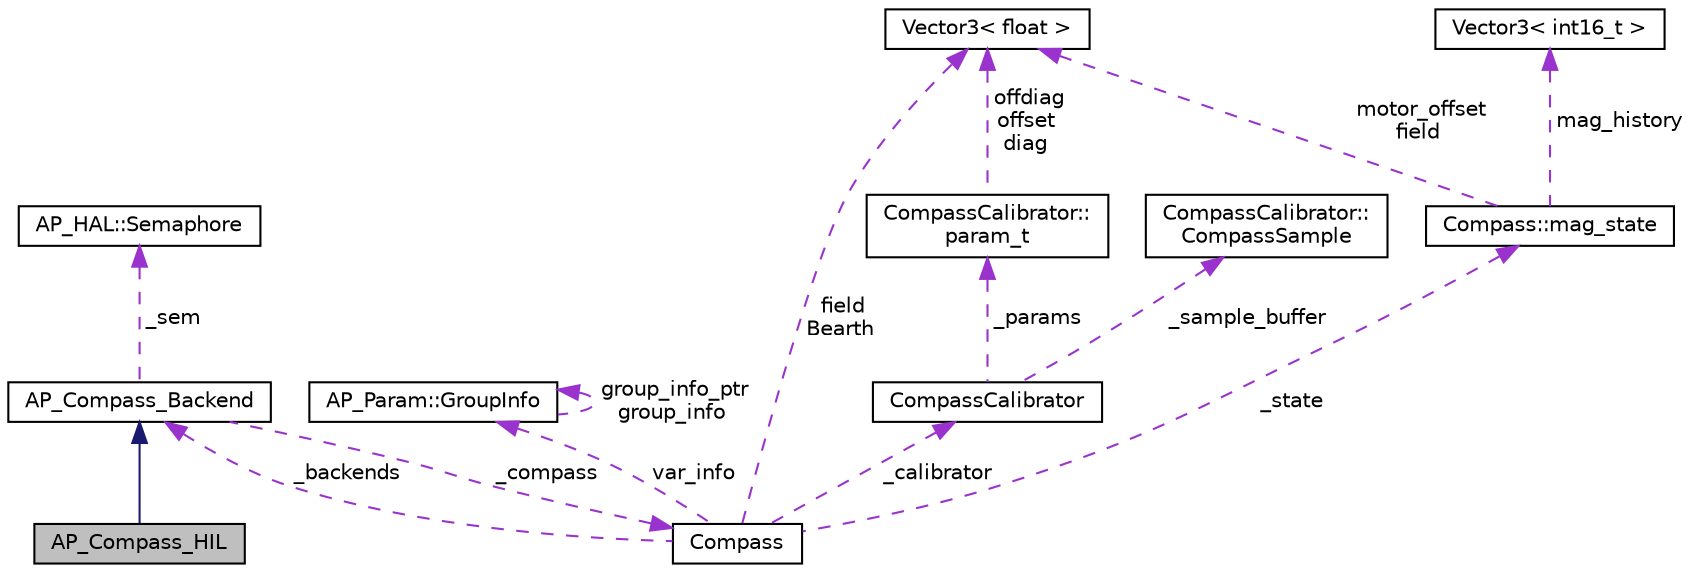 digraph "AP_Compass_HIL"
{
 // INTERACTIVE_SVG=YES
  edge [fontname="Helvetica",fontsize="10",labelfontname="Helvetica",labelfontsize="10"];
  node [fontname="Helvetica",fontsize="10",shape=record];
  Node1 [label="AP_Compass_HIL",height=0.2,width=0.4,color="black", fillcolor="grey75", style="filled", fontcolor="black"];
  Node2 -> Node1 [dir="back",color="midnightblue",fontsize="10",style="solid",fontname="Helvetica"];
  Node2 [label="AP_Compass_Backend",height=0.2,width=0.4,color="black", fillcolor="white", style="filled",URL="$classAP__Compass__Backend.html"];
  Node3 -> Node2 [dir="back",color="darkorchid3",fontsize="10",style="dashed",label=" _sem" ,fontname="Helvetica"];
  Node3 [label="AP_HAL::Semaphore",height=0.2,width=0.4,color="black", fillcolor="white", style="filled",URL="$classAP__HAL_1_1Semaphore.html"];
  Node4 -> Node2 [dir="back",color="darkorchid3",fontsize="10",style="dashed",label=" _compass" ,fontname="Helvetica"];
  Node4 [label="Compass",height=0.2,width=0.4,color="black", fillcolor="white", style="filled",URL="$classCompass.html"];
  Node5 -> Node4 [dir="back",color="darkorchid3",fontsize="10",style="dashed",label=" var_info" ,fontname="Helvetica"];
  Node5 [label="AP_Param::GroupInfo",height=0.2,width=0.4,color="black", fillcolor="white", style="filled",URL="$structAP__Param_1_1GroupInfo.html"];
  Node5 -> Node5 [dir="back",color="darkorchid3",fontsize="10",style="dashed",label=" group_info_ptr\ngroup_info" ,fontname="Helvetica"];
  Node6 -> Node4 [dir="back",color="darkorchid3",fontsize="10",style="dashed",label=" field\nBearth" ,fontname="Helvetica"];
  Node6 [label="Vector3\< float \>",height=0.2,width=0.4,color="black", fillcolor="white", style="filled",URL="$classVector3.html"];
  Node7 -> Node4 [dir="back",color="darkorchid3",fontsize="10",style="dashed",label=" _calibrator" ,fontname="Helvetica"];
  Node7 [label="CompassCalibrator",height=0.2,width=0.4,color="black", fillcolor="white", style="filled",URL="$classCompassCalibrator.html"];
  Node8 -> Node7 [dir="back",color="darkorchid3",fontsize="10",style="dashed",label=" _params" ,fontname="Helvetica"];
  Node8 [label="CompassCalibrator::\lparam_t",height=0.2,width=0.4,color="black", fillcolor="white", style="filled",URL="$classCompassCalibrator_1_1param__t.html"];
  Node6 -> Node8 [dir="back",color="darkorchid3",fontsize="10",style="dashed",label=" offdiag\noffset\ndiag" ,fontname="Helvetica"];
  Node9 -> Node7 [dir="back",color="darkorchid3",fontsize="10",style="dashed",label=" _sample_buffer" ,fontname="Helvetica"];
  Node9 [label="CompassCalibrator::\lCompassSample",height=0.2,width=0.4,color="black", fillcolor="white", style="filled",URL="$classCompassCalibrator_1_1CompassSample.html"];
  Node2 -> Node4 [dir="back",color="darkorchid3",fontsize="10",style="dashed",label=" _backends" ,fontname="Helvetica"];
  Node10 -> Node4 [dir="back",color="darkorchid3",fontsize="10",style="dashed",label=" _state" ,fontname="Helvetica"];
  Node10 [label="Compass::mag_state",height=0.2,width=0.4,color="black", fillcolor="white", style="filled",URL="$structCompass_1_1mag__state.html"];
  Node6 -> Node10 [dir="back",color="darkorchid3",fontsize="10",style="dashed",label=" motor_offset\nfield" ,fontname="Helvetica"];
  Node11 -> Node10 [dir="back",color="darkorchid3",fontsize="10",style="dashed",label=" mag_history" ,fontname="Helvetica"];
  Node11 [label="Vector3\< int16_t \>",height=0.2,width=0.4,color="black", fillcolor="white", style="filled",URL="$classVector3.html"];
}
